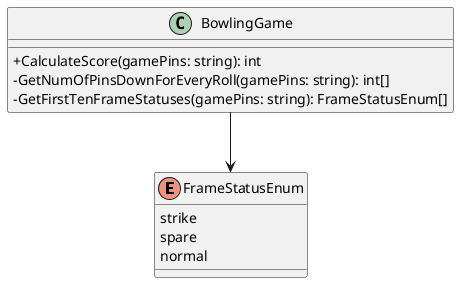 @startuml "Bowling Game Kata"
skinparam classAttributeIconSize 0

enum FrameStatusEnum
{
  strike
  spare
  normal
}

class BowlingGame {
  + CalculateScore(gamePins: string): int
  - GetNumOfPinsDownForEveryRoll(gamePins: string): int[]
  - GetFirstTenFrameStatuses(gamePins: string): FrameStatusEnum[]
}

BowlingGame --> FrameStatusEnum

@enduml


